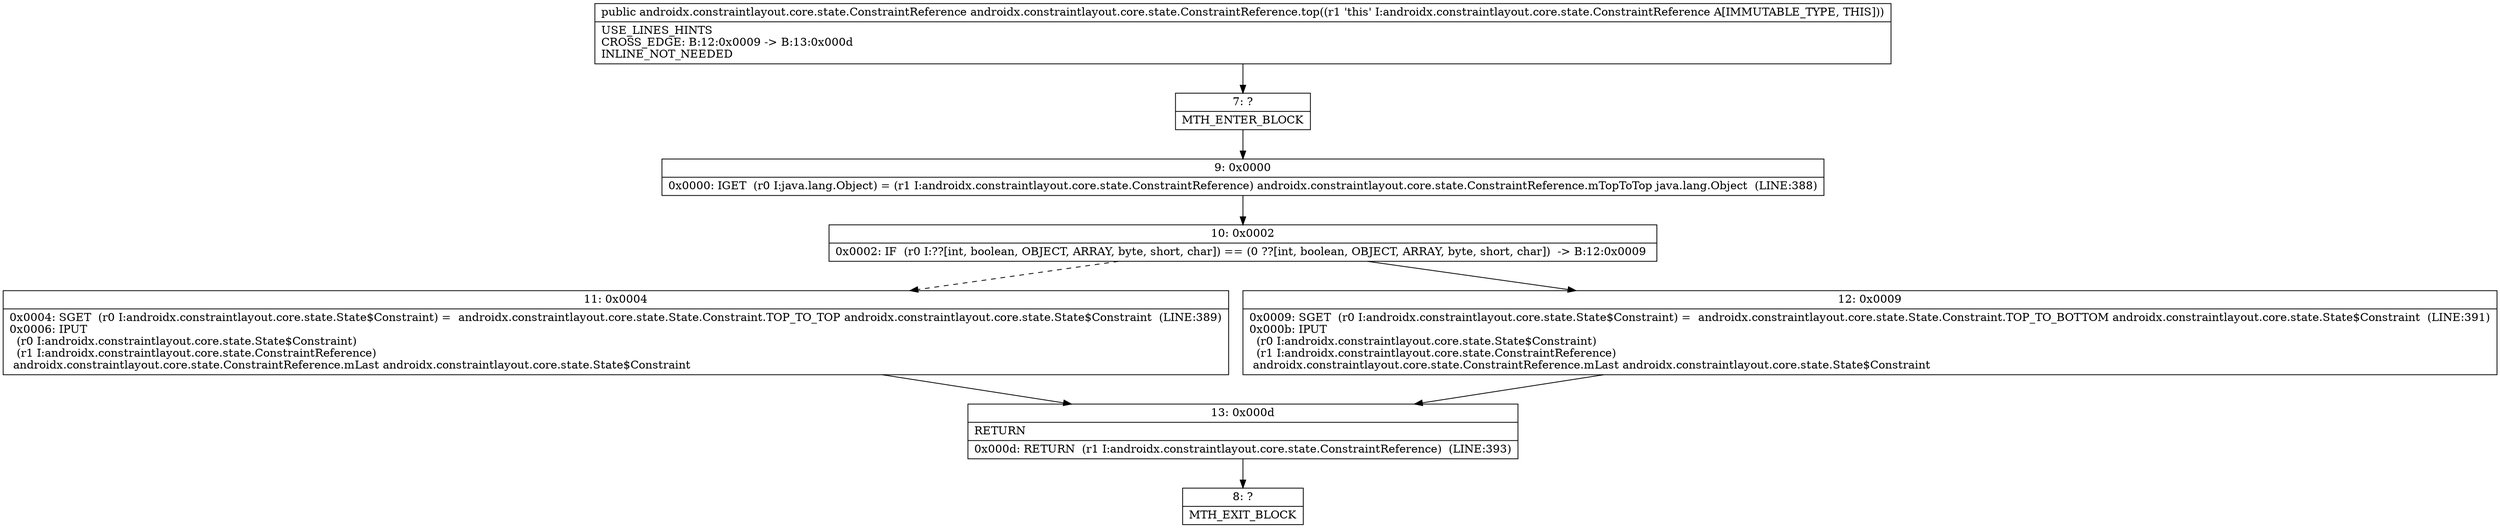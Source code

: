 digraph "CFG forandroidx.constraintlayout.core.state.ConstraintReference.top()Landroidx\/constraintlayout\/core\/state\/ConstraintReference;" {
Node_7 [shape=record,label="{7\:\ ?|MTH_ENTER_BLOCK\l}"];
Node_9 [shape=record,label="{9\:\ 0x0000|0x0000: IGET  (r0 I:java.lang.Object) = (r1 I:androidx.constraintlayout.core.state.ConstraintReference) androidx.constraintlayout.core.state.ConstraintReference.mTopToTop java.lang.Object  (LINE:388)\l}"];
Node_10 [shape=record,label="{10\:\ 0x0002|0x0002: IF  (r0 I:??[int, boolean, OBJECT, ARRAY, byte, short, char]) == (0 ??[int, boolean, OBJECT, ARRAY, byte, short, char])  \-\> B:12:0x0009 \l}"];
Node_11 [shape=record,label="{11\:\ 0x0004|0x0004: SGET  (r0 I:androidx.constraintlayout.core.state.State$Constraint) =  androidx.constraintlayout.core.state.State.Constraint.TOP_TO_TOP androidx.constraintlayout.core.state.State$Constraint  (LINE:389)\l0x0006: IPUT  \l  (r0 I:androidx.constraintlayout.core.state.State$Constraint)\l  (r1 I:androidx.constraintlayout.core.state.ConstraintReference)\l androidx.constraintlayout.core.state.ConstraintReference.mLast androidx.constraintlayout.core.state.State$Constraint \l}"];
Node_13 [shape=record,label="{13\:\ 0x000d|RETURN\l|0x000d: RETURN  (r1 I:androidx.constraintlayout.core.state.ConstraintReference)  (LINE:393)\l}"];
Node_8 [shape=record,label="{8\:\ ?|MTH_EXIT_BLOCK\l}"];
Node_12 [shape=record,label="{12\:\ 0x0009|0x0009: SGET  (r0 I:androidx.constraintlayout.core.state.State$Constraint) =  androidx.constraintlayout.core.state.State.Constraint.TOP_TO_BOTTOM androidx.constraintlayout.core.state.State$Constraint  (LINE:391)\l0x000b: IPUT  \l  (r0 I:androidx.constraintlayout.core.state.State$Constraint)\l  (r1 I:androidx.constraintlayout.core.state.ConstraintReference)\l androidx.constraintlayout.core.state.ConstraintReference.mLast androidx.constraintlayout.core.state.State$Constraint \l}"];
MethodNode[shape=record,label="{public androidx.constraintlayout.core.state.ConstraintReference androidx.constraintlayout.core.state.ConstraintReference.top((r1 'this' I:androidx.constraintlayout.core.state.ConstraintReference A[IMMUTABLE_TYPE, THIS]))  | USE_LINES_HINTS\lCROSS_EDGE: B:12:0x0009 \-\> B:13:0x000d\lINLINE_NOT_NEEDED\l}"];
MethodNode -> Node_7;Node_7 -> Node_9;
Node_9 -> Node_10;
Node_10 -> Node_11[style=dashed];
Node_10 -> Node_12;
Node_11 -> Node_13;
Node_13 -> Node_8;
Node_12 -> Node_13;
}

